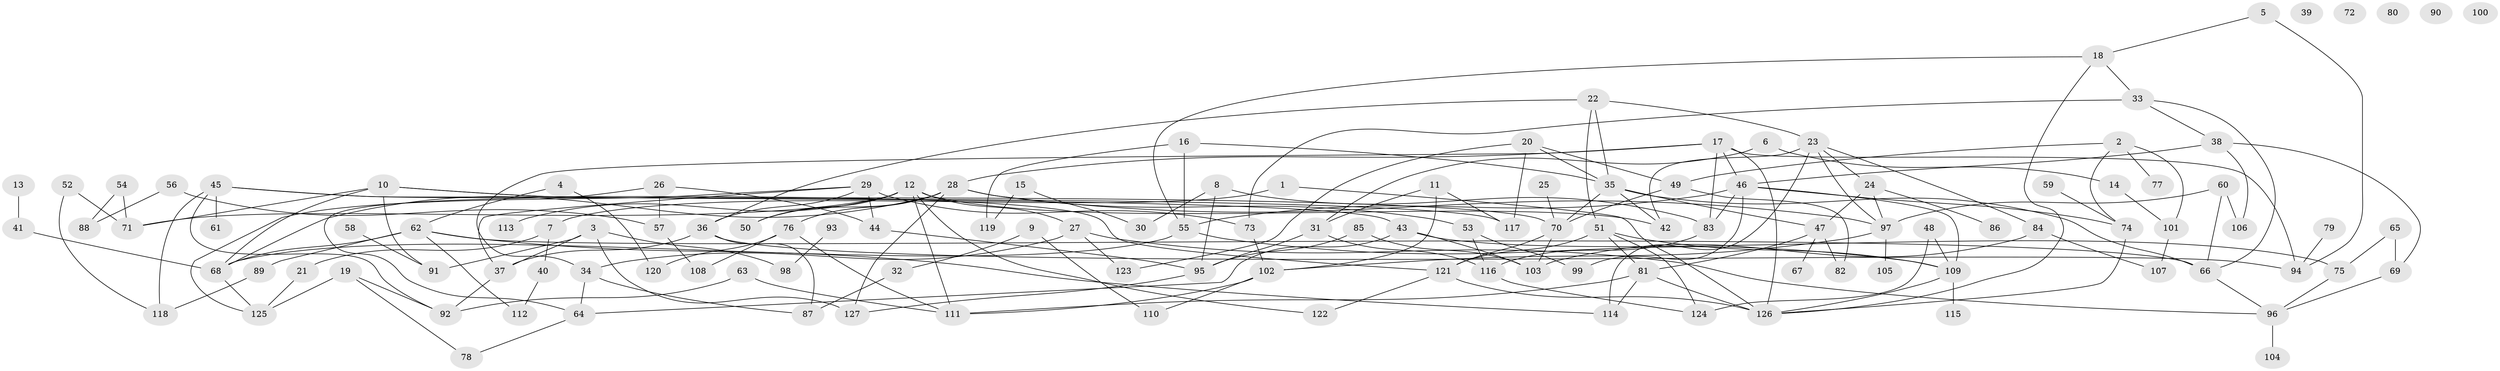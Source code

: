 // Generated by graph-tools (version 1.1) at 2025/13/03/09/25 04:13:03]
// undirected, 127 vertices, 198 edges
graph export_dot {
graph [start="1"]
  node [color=gray90,style=filled];
  1;
  2;
  3;
  4;
  5;
  6;
  7;
  8;
  9;
  10;
  11;
  12;
  13;
  14;
  15;
  16;
  17;
  18;
  19;
  20;
  21;
  22;
  23;
  24;
  25;
  26;
  27;
  28;
  29;
  30;
  31;
  32;
  33;
  34;
  35;
  36;
  37;
  38;
  39;
  40;
  41;
  42;
  43;
  44;
  45;
  46;
  47;
  48;
  49;
  50;
  51;
  52;
  53;
  54;
  55;
  56;
  57;
  58;
  59;
  60;
  61;
  62;
  63;
  64;
  65;
  66;
  67;
  68;
  69;
  70;
  71;
  72;
  73;
  74;
  75;
  76;
  77;
  78;
  79;
  80;
  81;
  82;
  83;
  84;
  85;
  86;
  87;
  88;
  89;
  90;
  91;
  92;
  93;
  94;
  95;
  96;
  97;
  98;
  99;
  100;
  101;
  102;
  103;
  104;
  105;
  106;
  107;
  108;
  109;
  110;
  111;
  112;
  113;
  114;
  115;
  116;
  117;
  118;
  119;
  120;
  121;
  122;
  123;
  124;
  125;
  126;
  127;
  1 -- 7;
  1 -- 126;
  2 -- 49;
  2 -- 74;
  2 -- 77;
  2 -- 101;
  3 -- 37;
  3 -- 91;
  3 -- 98;
  3 -- 127;
  4 -- 62;
  4 -- 120;
  5 -- 18;
  5 -- 94;
  6 -- 14;
  6 -- 31;
  7 -- 21;
  7 -- 40;
  8 -- 30;
  8 -- 83;
  8 -- 95;
  9 -- 32;
  9 -- 110;
  10 -- 43;
  10 -- 68;
  10 -- 71;
  10 -- 91;
  10 -- 117;
  11 -- 31;
  11 -- 102;
  11 -- 117;
  12 -- 27;
  12 -- 42;
  12 -- 50;
  12 -- 71;
  12 -- 111;
  12 -- 113;
  12 -- 122;
  13 -- 41;
  14 -- 101;
  15 -- 30;
  15 -- 119;
  16 -- 35;
  16 -- 55;
  16 -- 119;
  17 -- 28;
  17 -- 34;
  17 -- 46;
  17 -- 83;
  17 -- 94;
  17 -- 126;
  18 -- 33;
  18 -- 55;
  18 -- 126;
  19 -- 78;
  19 -- 92;
  19 -- 125;
  20 -- 35;
  20 -- 49;
  20 -- 117;
  20 -- 123;
  21 -- 125;
  22 -- 23;
  22 -- 35;
  22 -- 36;
  22 -- 51;
  23 -- 24;
  23 -- 42;
  23 -- 84;
  23 -- 97;
  23 -- 114;
  24 -- 47;
  24 -- 86;
  24 -- 97;
  25 -- 70;
  26 -- 44;
  26 -- 57;
  26 -- 64;
  27 -- 34;
  27 -- 96;
  27 -- 123;
  28 -- 50;
  28 -- 53;
  28 -- 68;
  28 -- 76;
  28 -- 97;
  28 -- 127;
  29 -- 36;
  29 -- 37;
  29 -- 44;
  29 -- 73;
  29 -- 125;
  31 -- 95;
  31 -- 116;
  32 -- 87;
  33 -- 38;
  33 -- 66;
  33 -- 73;
  34 -- 64;
  34 -- 87;
  35 -- 42;
  35 -- 47;
  35 -- 66;
  35 -- 70;
  36 -- 37;
  36 -- 87;
  36 -- 94;
  37 -- 92;
  38 -- 46;
  38 -- 69;
  38 -- 106;
  40 -- 112;
  41 -- 68;
  43 -- 64;
  43 -- 75;
  43 -- 103;
  44 -- 95;
  45 -- 61;
  45 -- 70;
  45 -- 92;
  45 -- 118;
  45 -- 121;
  46 -- 55;
  46 -- 74;
  46 -- 83;
  46 -- 99;
  46 -- 109;
  47 -- 67;
  47 -- 81;
  47 -- 82;
  48 -- 109;
  48 -- 124;
  49 -- 70;
  49 -- 82;
  51 -- 81;
  51 -- 109;
  51 -- 121;
  51 -- 124;
  52 -- 71;
  52 -- 118;
  53 -- 99;
  53 -- 116;
  54 -- 71;
  54 -- 88;
  55 -- 68;
  55 -- 109;
  56 -- 57;
  56 -- 88;
  57 -- 108;
  58 -- 91;
  59 -- 74;
  60 -- 66;
  60 -- 97;
  60 -- 106;
  62 -- 66;
  62 -- 68;
  62 -- 89;
  62 -- 112;
  62 -- 114;
  63 -- 92;
  63 -- 111;
  64 -- 78;
  65 -- 69;
  65 -- 75;
  66 -- 96;
  68 -- 125;
  69 -- 96;
  70 -- 103;
  70 -- 121;
  73 -- 102;
  74 -- 126;
  75 -- 96;
  76 -- 108;
  76 -- 111;
  76 -- 120;
  79 -- 94;
  81 -- 111;
  81 -- 114;
  81 -- 126;
  83 -- 116;
  84 -- 103;
  84 -- 107;
  85 -- 95;
  85 -- 103;
  89 -- 118;
  93 -- 98;
  95 -- 127;
  96 -- 104;
  97 -- 102;
  97 -- 105;
  101 -- 107;
  102 -- 110;
  102 -- 111;
  109 -- 115;
  109 -- 126;
  116 -- 124;
  121 -- 122;
  121 -- 126;
}
